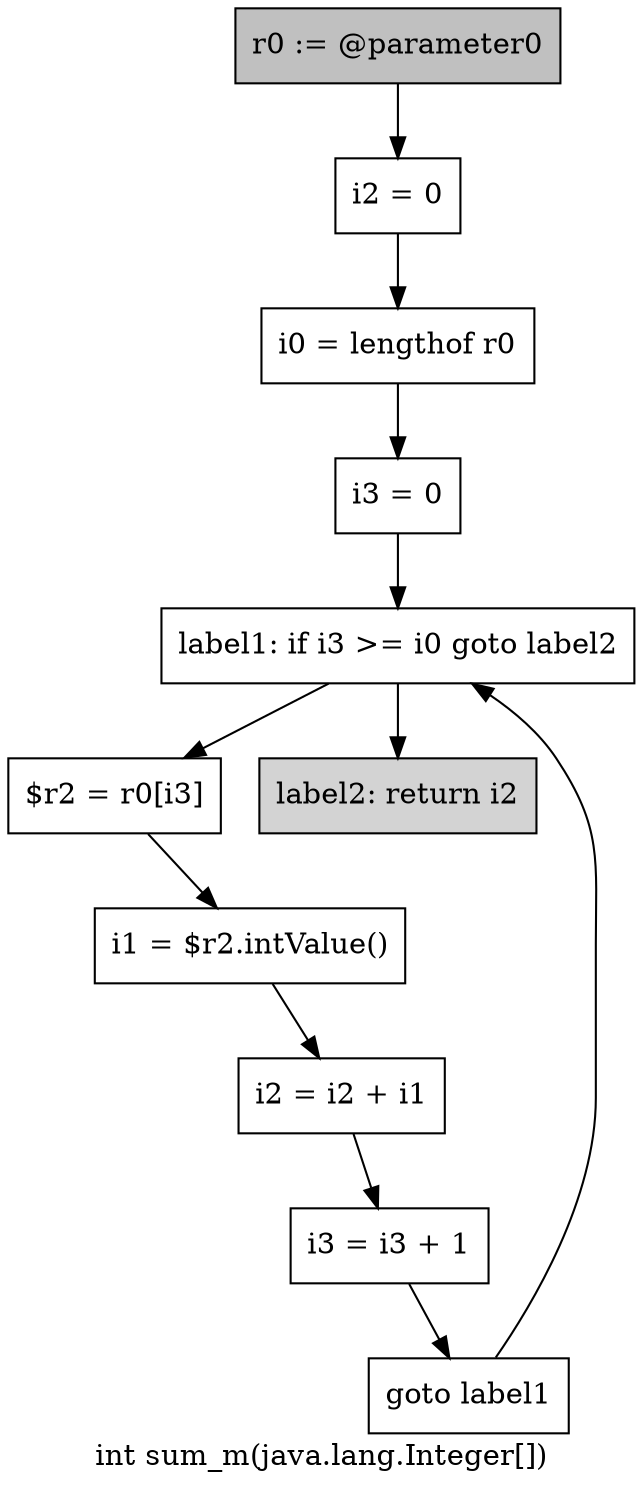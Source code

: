 digraph "int sum_m(java.lang.Integer[])" {
    label="int sum_m(java.lang.Integer[])";
    node [shape=box];
    "0" [style=filled,fillcolor=gray,label="r0 := @parameter0",];
    "1" [label="i2 = 0",];
    "0"->"1";
    "2" [label="i0 = lengthof r0",];
    "1"->"2";
    "3" [label="i3 = 0",];
    "2"->"3";
    "4" [label="label1: if i3 >= i0 goto label2",];
    "3"->"4";
    "5" [label="$r2 = r0[i3]",];
    "4"->"5";
    "10" [style=filled,fillcolor=lightgray,label="label2: return i2",];
    "4"->"10";
    "6" [label="i1 = $r2.intValue()",];
    "5"->"6";
    "7" [label="i2 = i2 + i1",];
    "6"->"7";
    "8" [label="i3 = i3 + 1",];
    "7"->"8";
    "9" [label="goto label1",];
    "8"->"9";
    "9"->"4";
}
